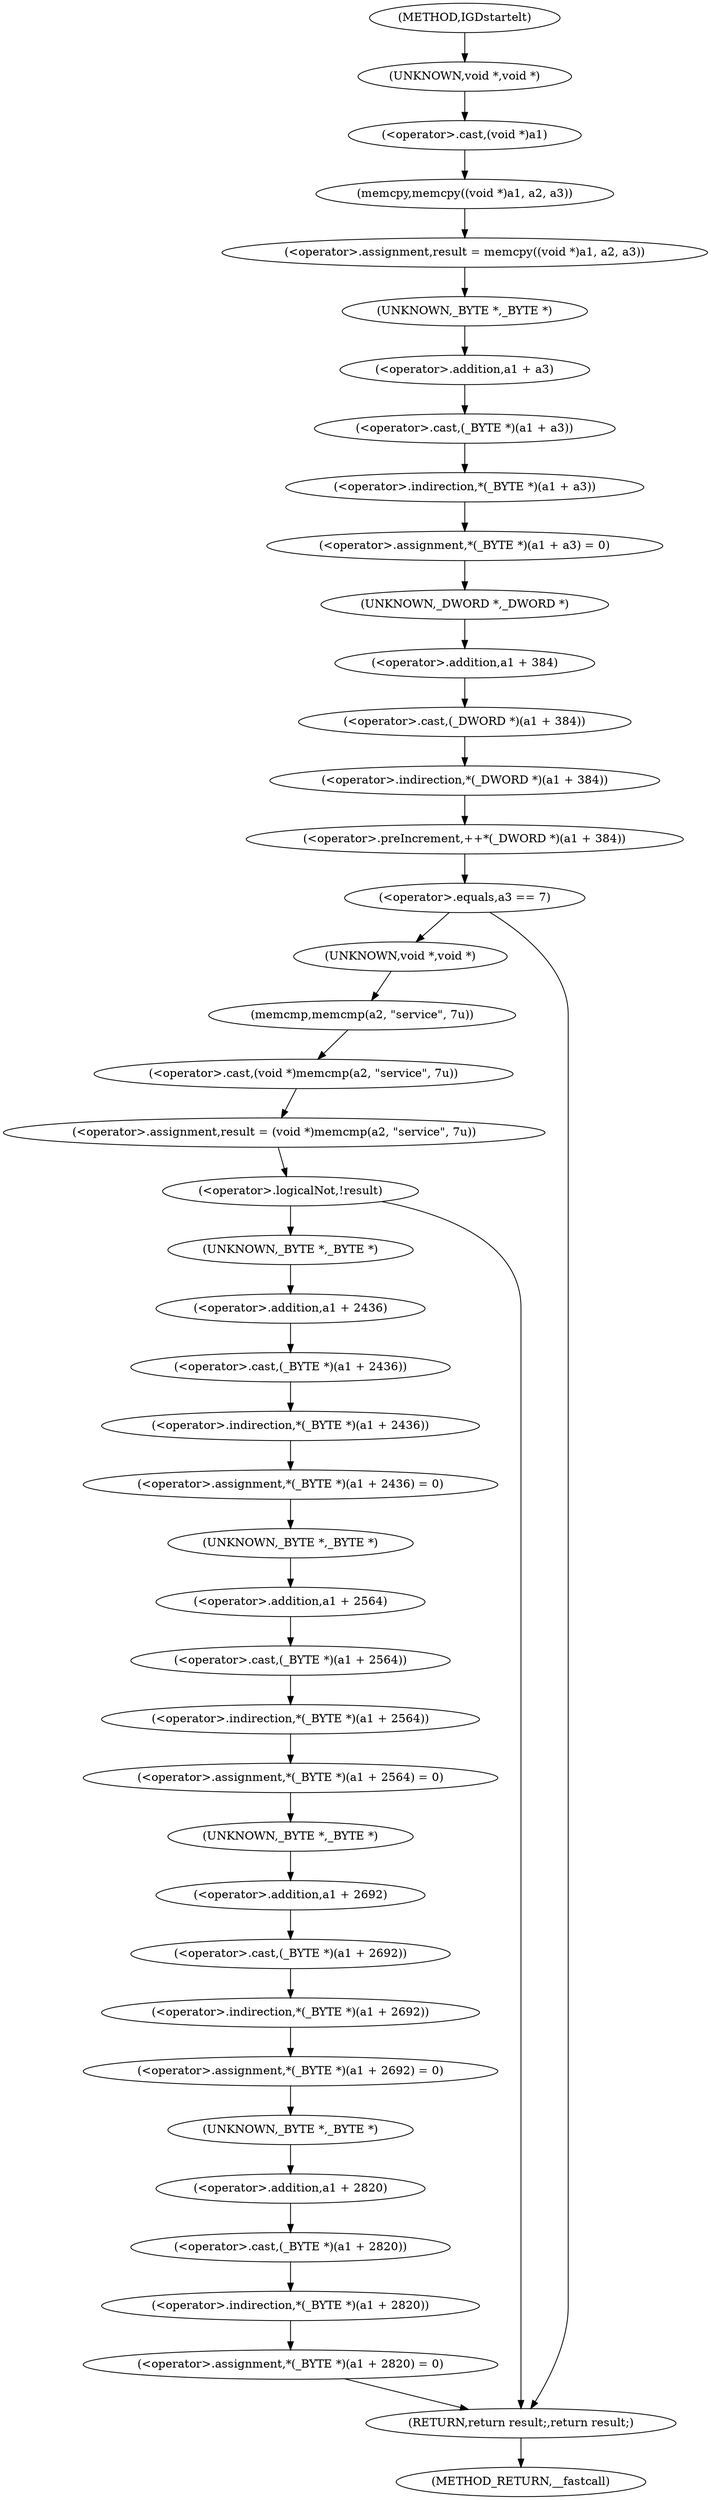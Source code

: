 digraph IGDstartelt {  
"1000108" [label = "(<operator>.assignment,result = memcpy((void *)a1, a2, a3))" ]
"1000110" [label = "(memcpy,memcpy((void *)a1, a2, a3))" ]
"1000111" [label = "(<operator>.cast,(void *)a1)" ]
"1000112" [label = "(UNKNOWN,void *,void *)" ]
"1000116" [label = "(<operator>.assignment,*(_BYTE *)(a1 + a3) = 0)" ]
"1000117" [label = "(<operator>.indirection,*(_BYTE *)(a1 + a3))" ]
"1000118" [label = "(<operator>.cast,(_BYTE *)(a1 + a3))" ]
"1000119" [label = "(UNKNOWN,_BYTE *,_BYTE *)" ]
"1000120" [label = "(<operator>.addition,a1 + a3)" ]
"1000124" [label = "(<operator>.preIncrement,++*(_DWORD *)(a1 + 384))" ]
"1000125" [label = "(<operator>.indirection,*(_DWORD *)(a1 + 384))" ]
"1000126" [label = "(<operator>.cast,(_DWORD *)(a1 + 384))" ]
"1000127" [label = "(UNKNOWN,_DWORD *,_DWORD *)" ]
"1000128" [label = "(<operator>.addition,a1 + 384)" ]
"1000132" [label = "(<operator>.equals,a3 == 7)" ]
"1000136" [label = "(<operator>.assignment,result = (void *)memcmp(a2, \"service\", 7u))" ]
"1000138" [label = "(<operator>.cast,(void *)memcmp(a2, \"service\", 7u))" ]
"1000139" [label = "(UNKNOWN,void *,void *)" ]
"1000140" [label = "(memcmp,memcmp(a2, \"service\", 7u))" ]
"1000145" [label = "(<operator>.logicalNot,!result)" ]
"1000148" [label = "(<operator>.assignment,*(_BYTE *)(a1 + 2436) = 0)" ]
"1000149" [label = "(<operator>.indirection,*(_BYTE *)(a1 + 2436))" ]
"1000150" [label = "(<operator>.cast,(_BYTE *)(a1 + 2436))" ]
"1000151" [label = "(UNKNOWN,_BYTE *,_BYTE *)" ]
"1000152" [label = "(<operator>.addition,a1 + 2436)" ]
"1000156" [label = "(<operator>.assignment,*(_BYTE *)(a1 + 2564) = 0)" ]
"1000157" [label = "(<operator>.indirection,*(_BYTE *)(a1 + 2564))" ]
"1000158" [label = "(<operator>.cast,(_BYTE *)(a1 + 2564))" ]
"1000159" [label = "(UNKNOWN,_BYTE *,_BYTE *)" ]
"1000160" [label = "(<operator>.addition,a1 + 2564)" ]
"1000164" [label = "(<operator>.assignment,*(_BYTE *)(a1 + 2692) = 0)" ]
"1000165" [label = "(<operator>.indirection,*(_BYTE *)(a1 + 2692))" ]
"1000166" [label = "(<operator>.cast,(_BYTE *)(a1 + 2692))" ]
"1000167" [label = "(UNKNOWN,_BYTE *,_BYTE *)" ]
"1000168" [label = "(<operator>.addition,a1 + 2692)" ]
"1000172" [label = "(<operator>.assignment,*(_BYTE *)(a1 + 2820) = 0)" ]
"1000173" [label = "(<operator>.indirection,*(_BYTE *)(a1 + 2820))" ]
"1000174" [label = "(<operator>.cast,(_BYTE *)(a1 + 2820))" ]
"1000175" [label = "(UNKNOWN,_BYTE *,_BYTE *)" ]
"1000176" [label = "(<operator>.addition,a1 + 2820)" ]
"1000180" [label = "(RETURN,return result;,return result;)" ]
"1000102" [label = "(METHOD,IGDstartelt)" ]
"1000182" [label = "(METHOD_RETURN,__fastcall)" ]
  "1000108" -> "1000119" 
  "1000110" -> "1000108" 
  "1000111" -> "1000110" 
  "1000112" -> "1000111" 
  "1000116" -> "1000127" 
  "1000117" -> "1000116" 
  "1000118" -> "1000117" 
  "1000119" -> "1000120" 
  "1000120" -> "1000118" 
  "1000124" -> "1000132" 
  "1000125" -> "1000124" 
  "1000126" -> "1000125" 
  "1000127" -> "1000128" 
  "1000128" -> "1000126" 
  "1000132" -> "1000139" 
  "1000132" -> "1000180" 
  "1000136" -> "1000145" 
  "1000138" -> "1000136" 
  "1000139" -> "1000140" 
  "1000140" -> "1000138" 
  "1000145" -> "1000151" 
  "1000145" -> "1000180" 
  "1000148" -> "1000159" 
  "1000149" -> "1000148" 
  "1000150" -> "1000149" 
  "1000151" -> "1000152" 
  "1000152" -> "1000150" 
  "1000156" -> "1000167" 
  "1000157" -> "1000156" 
  "1000158" -> "1000157" 
  "1000159" -> "1000160" 
  "1000160" -> "1000158" 
  "1000164" -> "1000175" 
  "1000165" -> "1000164" 
  "1000166" -> "1000165" 
  "1000167" -> "1000168" 
  "1000168" -> "1000166" 
  "1000172" -> "1000180" 
  "1000173" -> "1000172" 
  "1000174" -> "1000173" 
  "1000175" -> "1000176" 
  "1000176" -> "1000174" 
  "1000180" -> "1000182" 
  "1000102" -> "1000112" 
}
